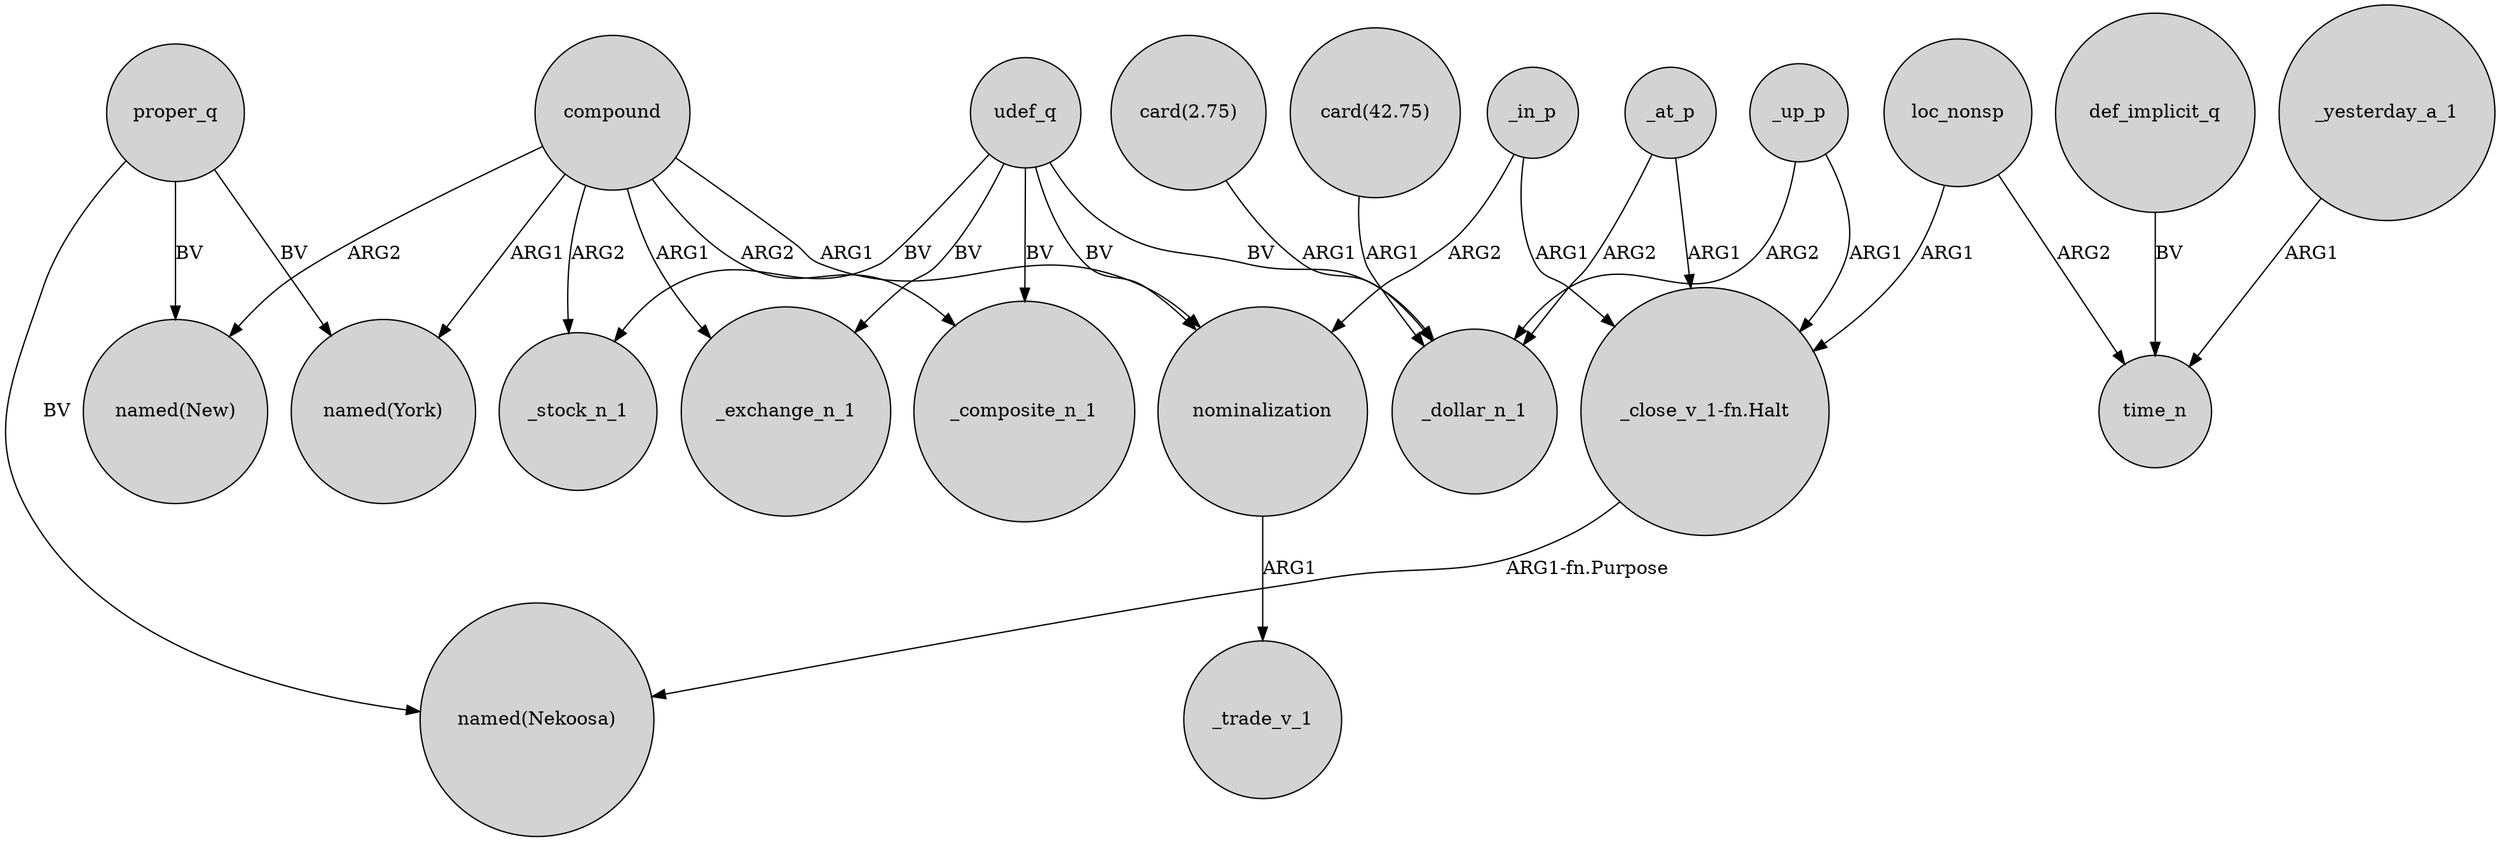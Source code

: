 digraph {
	node [shape=circle style=filled]
	_in_p -> "_close_v_1-fn.Halt" [label=ARG1]
	compound -> "named(New)" [label=ARG2]
	proper_q -> "named(New)" [label=BV]
	udef_q -> nominalization [label=BV]
	udef_q -> _exchange_n_1 [label=BV]
	_yesterday_a_1 -> time_n [label=ARG1]
	loc_nonsp -> "_close_v_1-fn.Halt" [label=ARG1]
	compound -> _exchange_n_1 [label=ARG1]
	proper_q -> "named(York)" [label=BV]
	"_close_v_1-fn.Halt" -> "named(Nekoosa)" [label="ARG1-fn.Purpose"]
	_up_p -> _dollar_n_1 [label=ARG2]
	compound -> nominalization [label=ARG1]
	_up_p -> "_close_v_1-fn.Halt" [label=ARG1]
	udef_q -> _stock_n_1 [label=BV]
	"card(42.75)" -> _dollar_n_1 [label=ARG1]
	_at_p -> _dollar_n_1 [label=ARG2]
	_at_p -> "_close_v_1-fn.Halt" [label=ARG1]
	compound -> _stock_n_1 [label=ARG2]
	udef_q -> _dollar_n_1 [label=BV]
	udef_q -> _composite_n_1 [label=BV]
	loc_nonsp -> time_n [label=ARG2]
	compound -> "named(York)" [label=ARG1]
	def_implicit_q -> time_n [label=BV]
	_in_p -> nominalization [label=ARG2]
	compound -> _composite_n_1 [label=ARG2]
	proper_q -> "named(Nekoosa)" [label=BV]
	nominalization -> _trade_v_1 [label=ARG1]
	"card(2.75)" -> _dollar_n_1 [label=ARG1]
}
